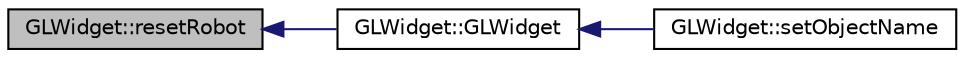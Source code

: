 digraph "GLWidget::resetRobot"
{
 // INTERACTIVE_SVG=YES
  edge [fontname="Helvetica",fontsize="10",labelfontname="Helvetica",labelfontsize="10"];
  node [fontname="Helvetica",fontsize="10",shape=record];
  rankdir="LR";
  Node1 [label="GLWidget::resetRobot",height=0.2,width=0.4,color="black", fillcolor="grey75", style="filled", fontcolor="black"];
  Node1 -> Node2 [dir="back",color="midnightblue",fontsize="10",style="solid",fontname="Helvetica"];
  Node2 [label="GLWidget::GLWidget",height=0.2,width=0.4,color="black", fillcolor="white", style="filled",URL="$da/d10/class_g_l_widget.html#ad3e2c0a887e2335be75b585b73889b41"];
  Node2 -> Node3 [dir="back",color="midnightblue",fontsize="10",style="solid",fontname="Helvetica"];
  Node3 [label="GLWidget::setObjectName",height=0.2,width=0.4,color="black", fillcolor="white", style="filled",URL="$da/d10/class_g_l_widget.html#a83016effcc53812c6bd1905b84aeb99d"];
}
